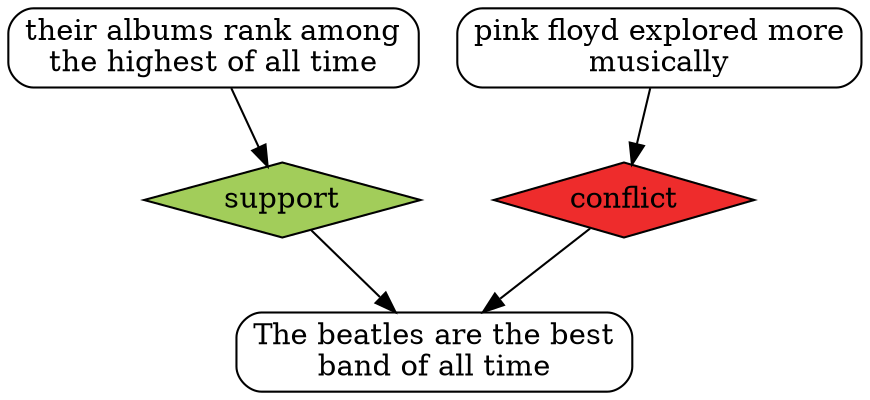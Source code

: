 digraph SADFace {node [style="filled"]"1f60989b-f02f-4fab-befc-0d25a71c6bb8" [label="The beatles are the best\nband of all time"] [shape=box, style=rounded];
"c05edee8-e141-4000-8dd4-48821c2aebb3" [label="support"] [colorscheme=X11, fillcolor=darkolivegreen3, shape=diamond];
"5e2ec11d-35e7-4773-9bb5-4a9b95a50660" [label="their albums rank among\nthe highest of all time"] [shape=box, style=rounded];
"cb560c3c-0f60-4591-9071-4a9710939bf1" [label="conflict"] [colorscheme=X11, fillcolor=firebrick2, shape=diamond];
"8c3d3477-cc4d-4644-9430-b16861cc4074" [label="pink floyd explored more\nmusically"] [shape=box, style=rounded];
"c05edee8-e141-4000-8dd4-48821c2aebb3" -> "1f60989b-f02f-4fab-befc-0d25a71c6bb8";
"5e2ec11d-35e7-4773-9bb5-4a9b95a50660" -> "c05edee8-e141-4000-8dd4-48821c2aebb3";
"cb560c3c-0f60-4591-9071-4a9710939bf1" -> "1f60989b-f02f-4fab-befc-0d25a71c6bb8";
"8c3d3477-cc4d-4644-9430-b16861cc4074" -> "cb560c3c-0f60-4591-9071-4a9710939bf1";
}
